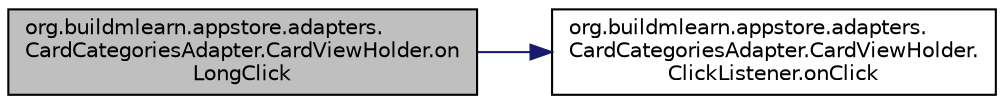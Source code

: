 digraph "org.buildmlearn.appstore.adapters.CardCategoriesAdapter.CardViewHolder.onLongClick"
{
 // INTERACTIVE_SVG=YES
  bgcolor="transparent";
  edge [fontname="Helvetica",fontsize="10",labelfontname="Helvetica",labelfontsize="10"];
  node [fontname="Helvetica",fontsize="10",shape=record];
  rankdir="LR";
  Node1 [label="org.buildmlearn.appstore.adapters.\lCardCategoriesAdapter.CardViewHolder.on\lLongClick",height=0.2,width=0.4,color="black", fillcolor="grey75", style="filled", fontcolor="black"];
  Node1 -> Node2 [color="midnightblue",fontsize="10",style="solid",fontname="Helvetica"];
  Node2 [label="org.buildmlearn.appstore.adapters.\lCardCategoriesAdapter.CardViewHolder.\lClickListener.onClick",height=0.2,width=0.4,color="black",URL="$dd/d95/interfaceorg_1_1buildmlearn_1_1appstore_1_1adapters_1_1_card_categories_adapter_1_1_card_view_holder_1_1_click_listener.html#a571fd74c7ffbb205860c8eaaf61fe6dd",tooltip="Called when the view is clicked. "];
}
